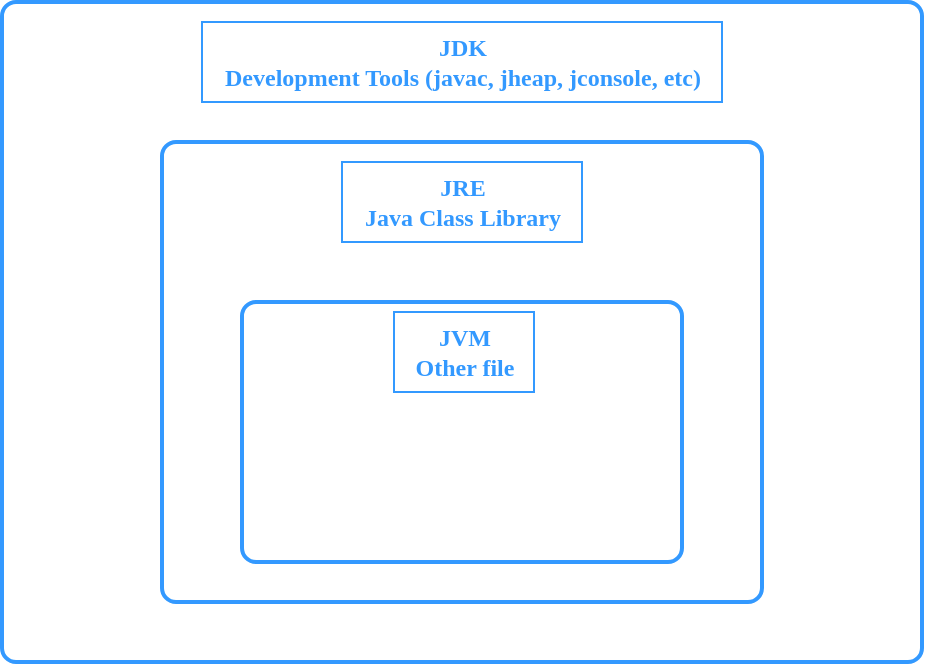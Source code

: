 <mxfile version="20.2.3" type="device"><diagram id="Rh61Z_xKpF4oeAKldN05" name="Page-1"><mxGraphModel dx="1038" dy="649" grid="1" gridSize="10" guides="1" tooltips="1" connect="1" arrows="1" fold="1" page="1" pageScale="1" pageWidth="850" pageHeight="1100" math="0" shadow="0"><root><mxCell id="0"/><mxCell id="1" parent="0"/><mxCell id="iH_EnHE8qnZVkU_4XaBQ-3" value="" style="rounded=1;whiteSpace=wrap;html=1;absoluteArcSize=1;arcSize=14;strokeWidth=2;strokeColor=#3399FF;fontStyle=1;fontFamily=Times New Roman;fontColor=#3399FF;" parent="1" vertex="1"><mxGeometry x="210" y="190" width="460" height="330" as="geometry"/></mxCell><mxCell id="iH_EnHE8qnZVkU_4XaBQ-4" value="JDK&lt;br&gt;Development Tools (javac, jheap, jconsole, etc)" style="text;html=1;align=center;verticalAlign=middle;resizable=0;points=[];autosize=1;strokeColor=#3399FF;fillColor=none;fontStyle=1;fontFamily=Times New Roman;fontColor=#3399FF;" parent="1" vertex="1"><mxGeometry x="310" y="200" width="260" height="40" as="geometry"/></mxCell><mxCell id="iH_EnHE8qnZVkU_4XaBQ-5" value="" style="rounded=1;whiteSpace=wrap;html=1;absoluteArcSize=1;arcSize=14;strokeWidth=2;strokeColor=#3399FF;fontStyle=1;fontFamily=Times New Roman;fontColor=#3399FF;" parent="1" vertex="1"><mxGeometry x="290" y="260" width="300" height="230" as="geometry"/></mxCell><mxCell id="iH_EnHE8qnZVkU_4XaBQ-6" value="JRE&lt;br&gt;Java Class Library" style="text;html=1;align=center;verticalAlign=middle;resizable=0;points=[];autosize=1;strokeColor=#3399FF;fillColor=none;fontStyle=1;fontFamily=Times New Roman;fontColor=#3399FF;" parent="1" vertex="1"><mxGeometry x="380" y="270" width="120" height="40" as="geometry"/></mxCell><mxCell id="iH_EnHE8qnZVkU_4XaBQ-7" value="" style="rounded=1;whiteSpace=wrap;html=1;absoluteArcSize=1;arcSize=14;strokeWidth=2;strokeColor=#3399FF;fontStyle=1;fontFamily=Times New Roman;fontColor=#3399FF;" parent="1" vertex="1"><mxGeometry x="330" y="340" width="220" height="130" as="geometry"/></mxCell><mxCell id="iH_EnHE8qnZVkU_4XaBQ-8" value="JVM&lt;br&gt;Other file" style="text;html=1;align=center;verticalAlign=middle;resizable=0;points=[];autosize=1;strokeColor=#3399FF;fillColor=none;fontStyle=1;fontFamily=Times New Roman;fontColor=#3399FF;" parent="1" vertex="1"><mxGeometry x="406" y="345" width="70" height="40" as="geometry"/></mxCell></root></mxGraphModel></diagram></mxfile>